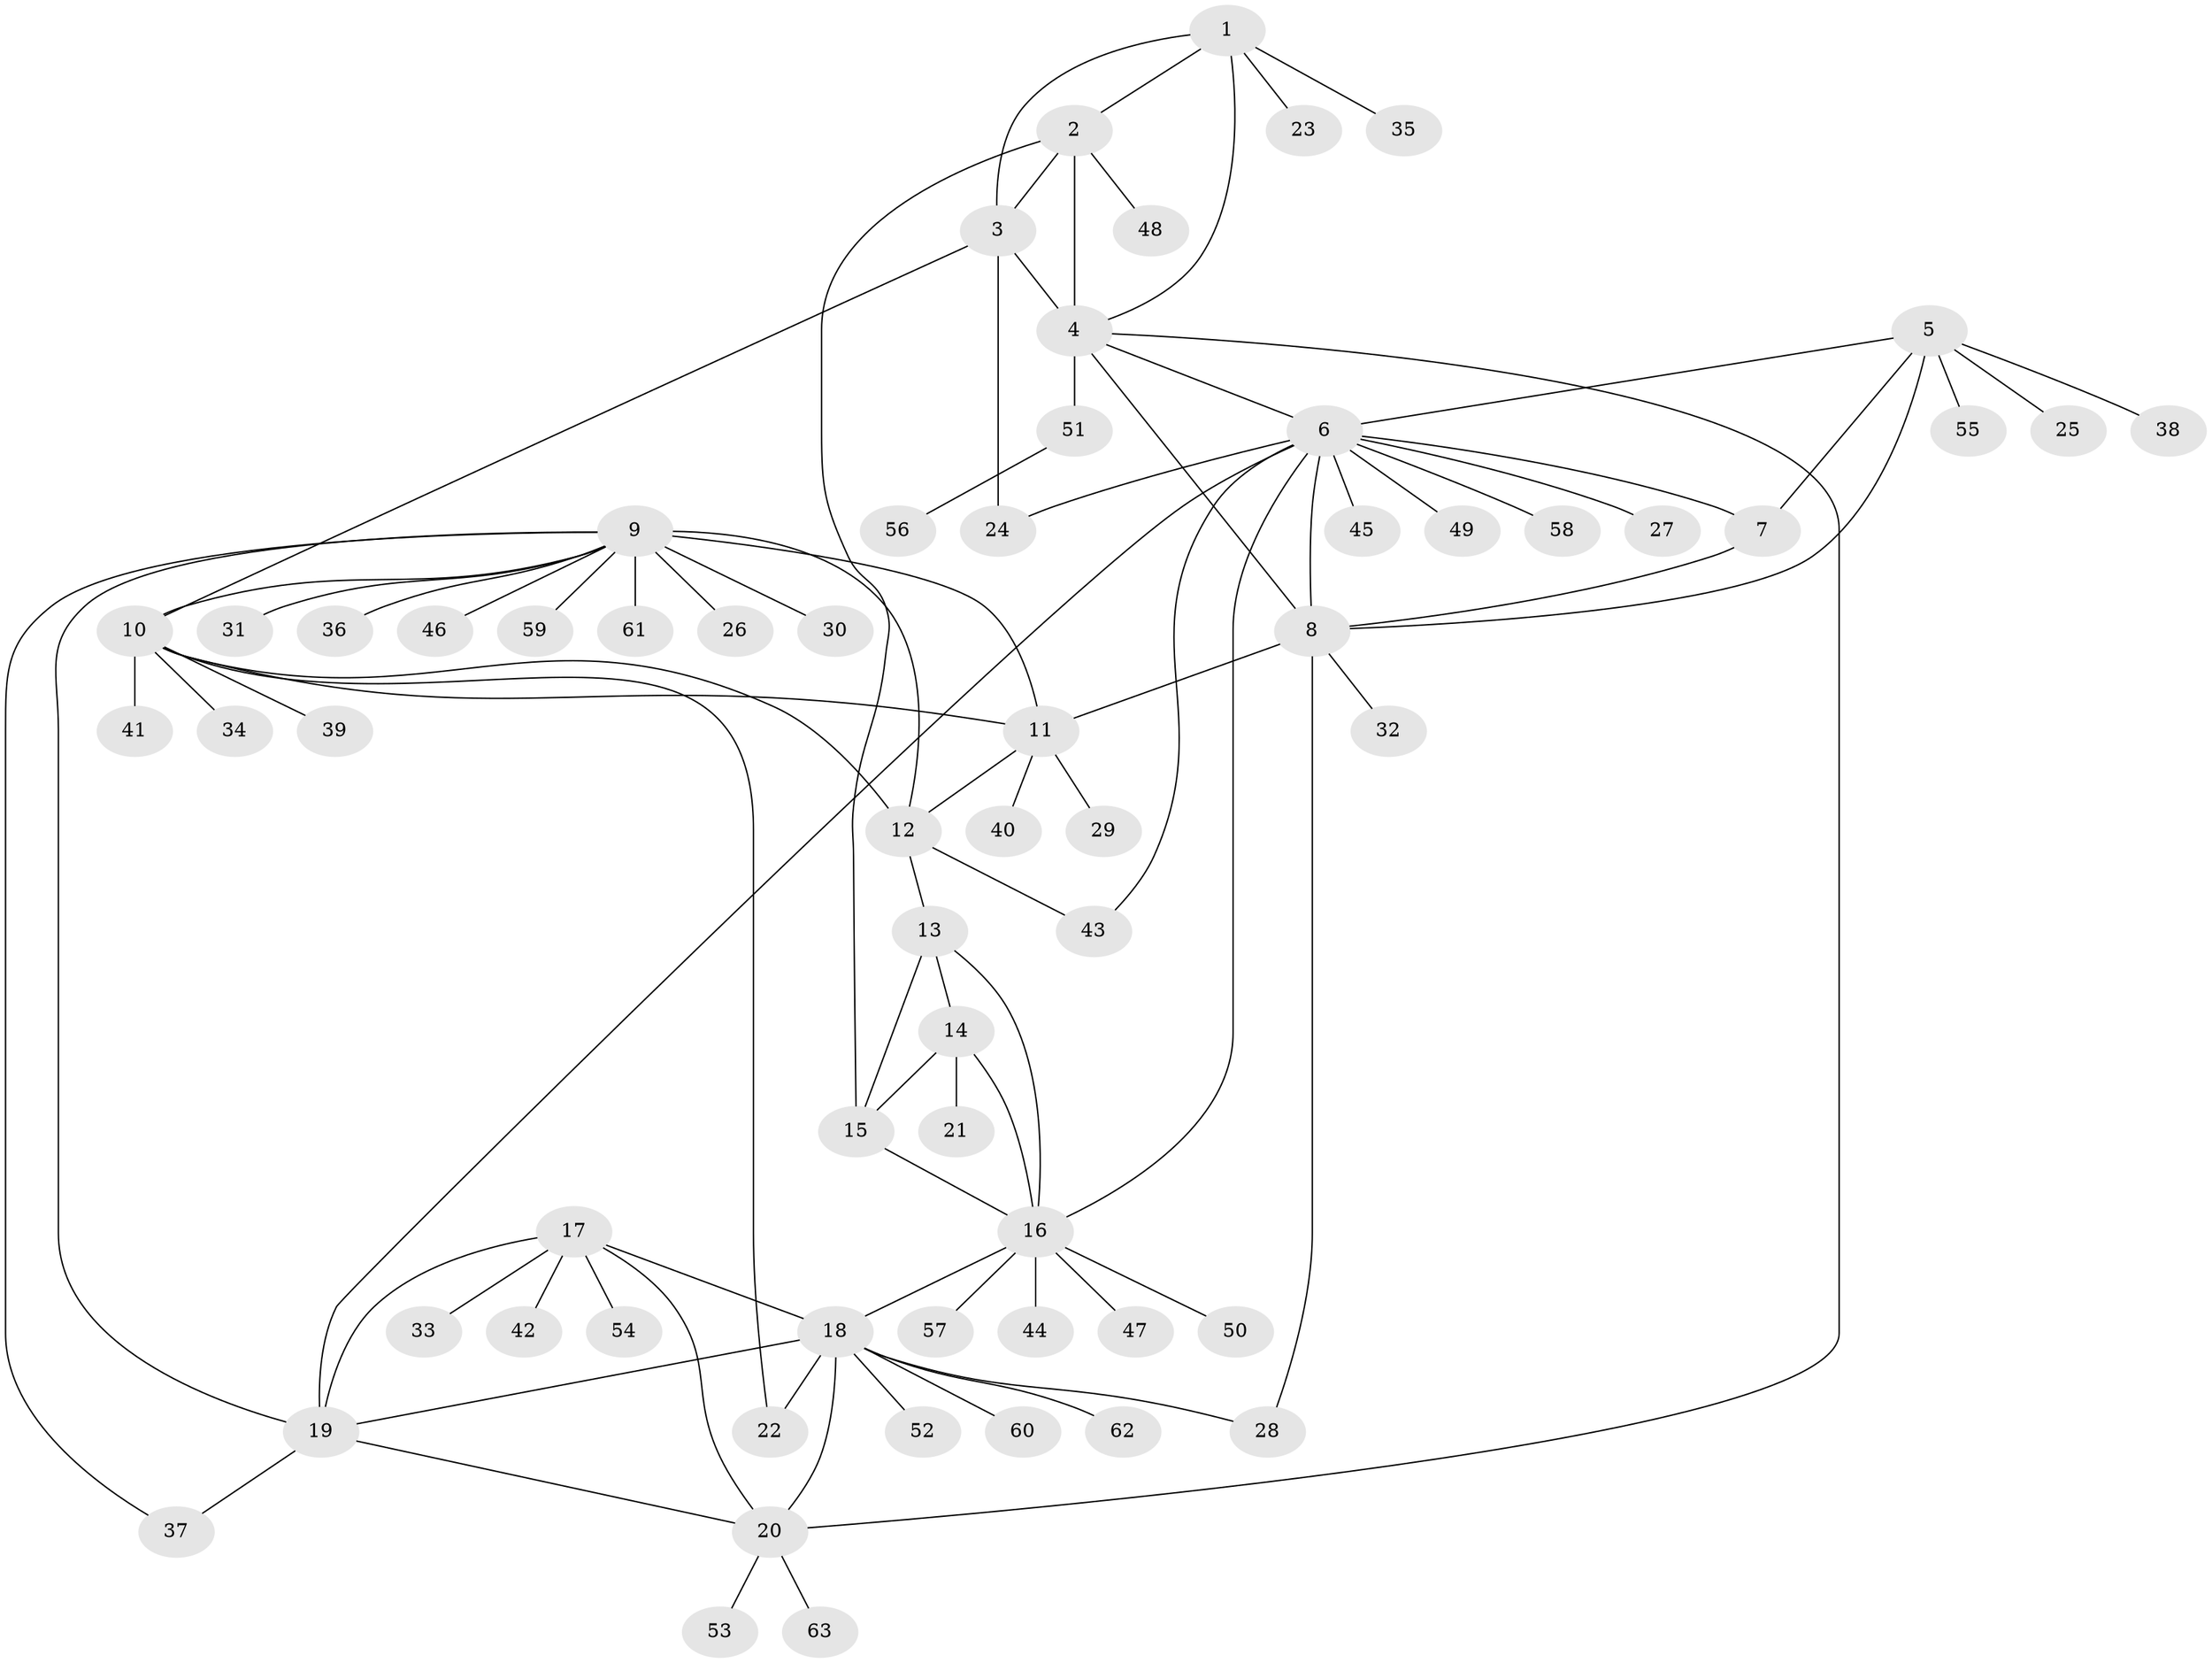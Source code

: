// original degree distribution, {6: 0.033707865168539325, 8: 0.011235955056179775, 7: 0.06741573033707865, 13: 0.02247191011235955, 3: 0.02247191011235955, 9: 0.011235955056179775, 5: 0.033707865168539325, 4: 0.011235955056179775, 10: 0.02247191011235955, 2: 0.15730337078651685, 1: 0.6067415730337079}
// Generated by graph-tools (version 1.1) at 2025/52/03/04/25 22:52:38]
// undirected, 63 vertices, 89 edges
graph export_dot {
  node [color=gray90,style=filled];
  1;
  2;
  3;
  4;
  5;
  6;
  7;
  8;
  9;
  10;
  11;
  12;
  13;
  14;
  15;
  16;
  17;
  18;
  19;
  20;
  21;
  22;
  23;
  24;
  25;
  26;
  27;
  28;
  29;
  30;
  31;
  32;
  33;
  34;
  35;
  36;
  37;
  38;
  39;
  40;
  41;
  42;
  43;
  44;
  45;
  46;
  47;
  48;
  49;
  50;
  51;
  52;
  53;
  54;
  55;
  56;
  57;
  58;
  59;
  60;
  61;
  62;
  63;
  1 -- 2 [weight=1.0];
  1 -- 3 [weight=1.0];
  1 -- 4 [weight=1.0];
  1 -- 23 [weight=1.0];
  1 -- 35 [weight=1.0];
  2 -- 3 [weight=1.0];
  2 -- 4 [weight=1.0];
  2 -- 15 [weight=1.0];
  2 -- 48 [weight=1.0];
  3 -- 4 [weight=3.0];
  3 -- 10 [weight=1.0];
  3 -- 24 [weight=1.0];
  4 -- 6 [weight=1.0];
  4 -- 8 [weight=1.0];
  4 -- 20 [weight=1.0];
  4 -- 51 [weight=1.0];
  5 -- 6 [weight=1.0];
  5 -- 7 [weight=1.0];
  5 -- 8 [weight=1.0];
  5 -- 25 [weight=1.0];
  5 -- 38 [weight=1.0];
  5 -- 55 [weight=1.0];
  6 -- 7 [weight=1.0];
  6 -- 8 [weight=1.0];
  6 -- 16 [weight=1.0];
  6 -- 19 [weight=1.0];
  6 -- 24 [weight=1.0];
  6 -- 27 [weight=1.0];
  6 -- 43 [weight=1.0];
  6 -- 45 [weight=1.0];
  6 -- 49 [weight=1.0];
  6 -- 58 [weight=1.0];
  7 -- 8 [weight=1.0];
  8 -- 11 [weight=1.0];
  8 -- 28 [weight=1.0];
  8 -- 32 [weight=1.0];
  9 -- 10 [weight=1.0];
  9 -- 11 [weight=1.0];
  9 -- 12 [weight=1.0];
  9 -- 19 [weight=1.0];
  9 -- 26 [weight=1.0];
  9 -- 30 [weight=1.0];
  9 -- 31 [weight=1.0];
  9 -- 36 [weight=1.0];
  9 -- 37 [weight=1.0];
  9 -- 46 [weight=1.0];
  9 -- 59 [weight=1.0];
  9 -- 61 [weight=1.0];
  10 -- 11 [weight=1.0];
  10 -- 12 [weight=1.0];
  10 -- 22 [weight=1.0];
  10 -- 34 [weight=1.0];
  10 -- 39 [weight=1.0];
  10 -- 41 [weight=1.0];
  11 -- 12 [weight=1.0];
  11 -- 29 [weight=1.0];
  11 -- 40 [weight=1.0];
  12 -- 13 [weight=1.0];
  12 -- 43 [weight=1.0];
  13 -- 14 [weight=1.0];
  13 -- 15 [weight=1.0];
  13 -- 16 [weight=1.0];
  14 -- 15 [weight=1.0];
  14 -- 16 [weight=1.0];
  14 -- 21 [weight=1.0];
  15 -- 16 [weight=1.0];
  16 -- 18 [weight=1.0];
  16 -- 44 [weight=1.0];
  16 -- 47 [weight=1.0];
  16 -- 50 [weight=1.0];
  16 -- 57 [weight=1.0];
  17 -- 18 [weight=1.0];
  17 -- 19 [weight=1.0];
  17 -- 20 [weight=1.0];
  17 -- 33 [weight=1.0];
  17 -- 42 [weight=1.0];
  17 -- 54 [weight=1.0];
  18 -- 19 [weight=1.0];
  18 -- 20 [weight=1.0];
  18 -- 22 [weight=1.0];
  18 -- 28 [weight=1.0];
  18 -- 52 [weight=1.0];
  18 -- 60 [weight=1.0];
  18 -- 62 [weight=1.0];
  19 -- 20 [weight=1.0];
  19 -- 37 [weight=1.0];
  20 -- 53 [weight=1.0];
  20 -- 63 [weight=1.0];
  51 -- 56 [weight=1.0];
}
